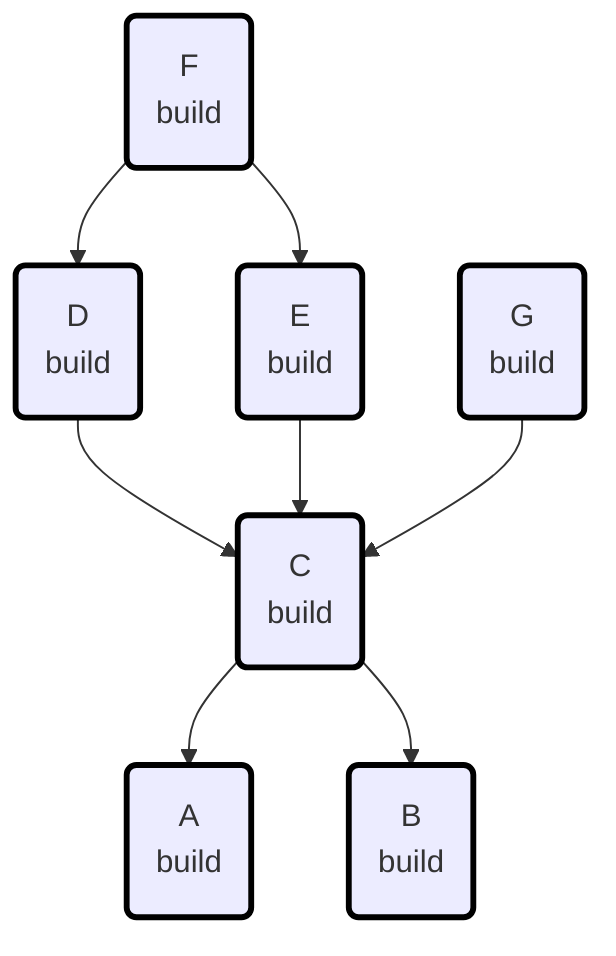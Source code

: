 flowchart TD
classDef build stroke:red,stroke-width:3px
classDef restore stroke:orange,stroke-width:3px
classDef ignore stroke:black,stroke-width:3px
A:build("A
build ")
B:build("B
build ")
C:build("C
build ")
D:build("D
build ")
E:build("E
build ")
F:build("F
build ")
G:build("G
build ")
class A:build ignore
class B:build ignore
C:build --> A:build
C:build --> B:build
class C:build ignore
D:build --> C:build
class D:build ignore
E:build --> C:build
class E:build ignore
F:build --> D:build
F:build --> E:build
class F:build ignore
G:build --> C:build
class G:build ignore